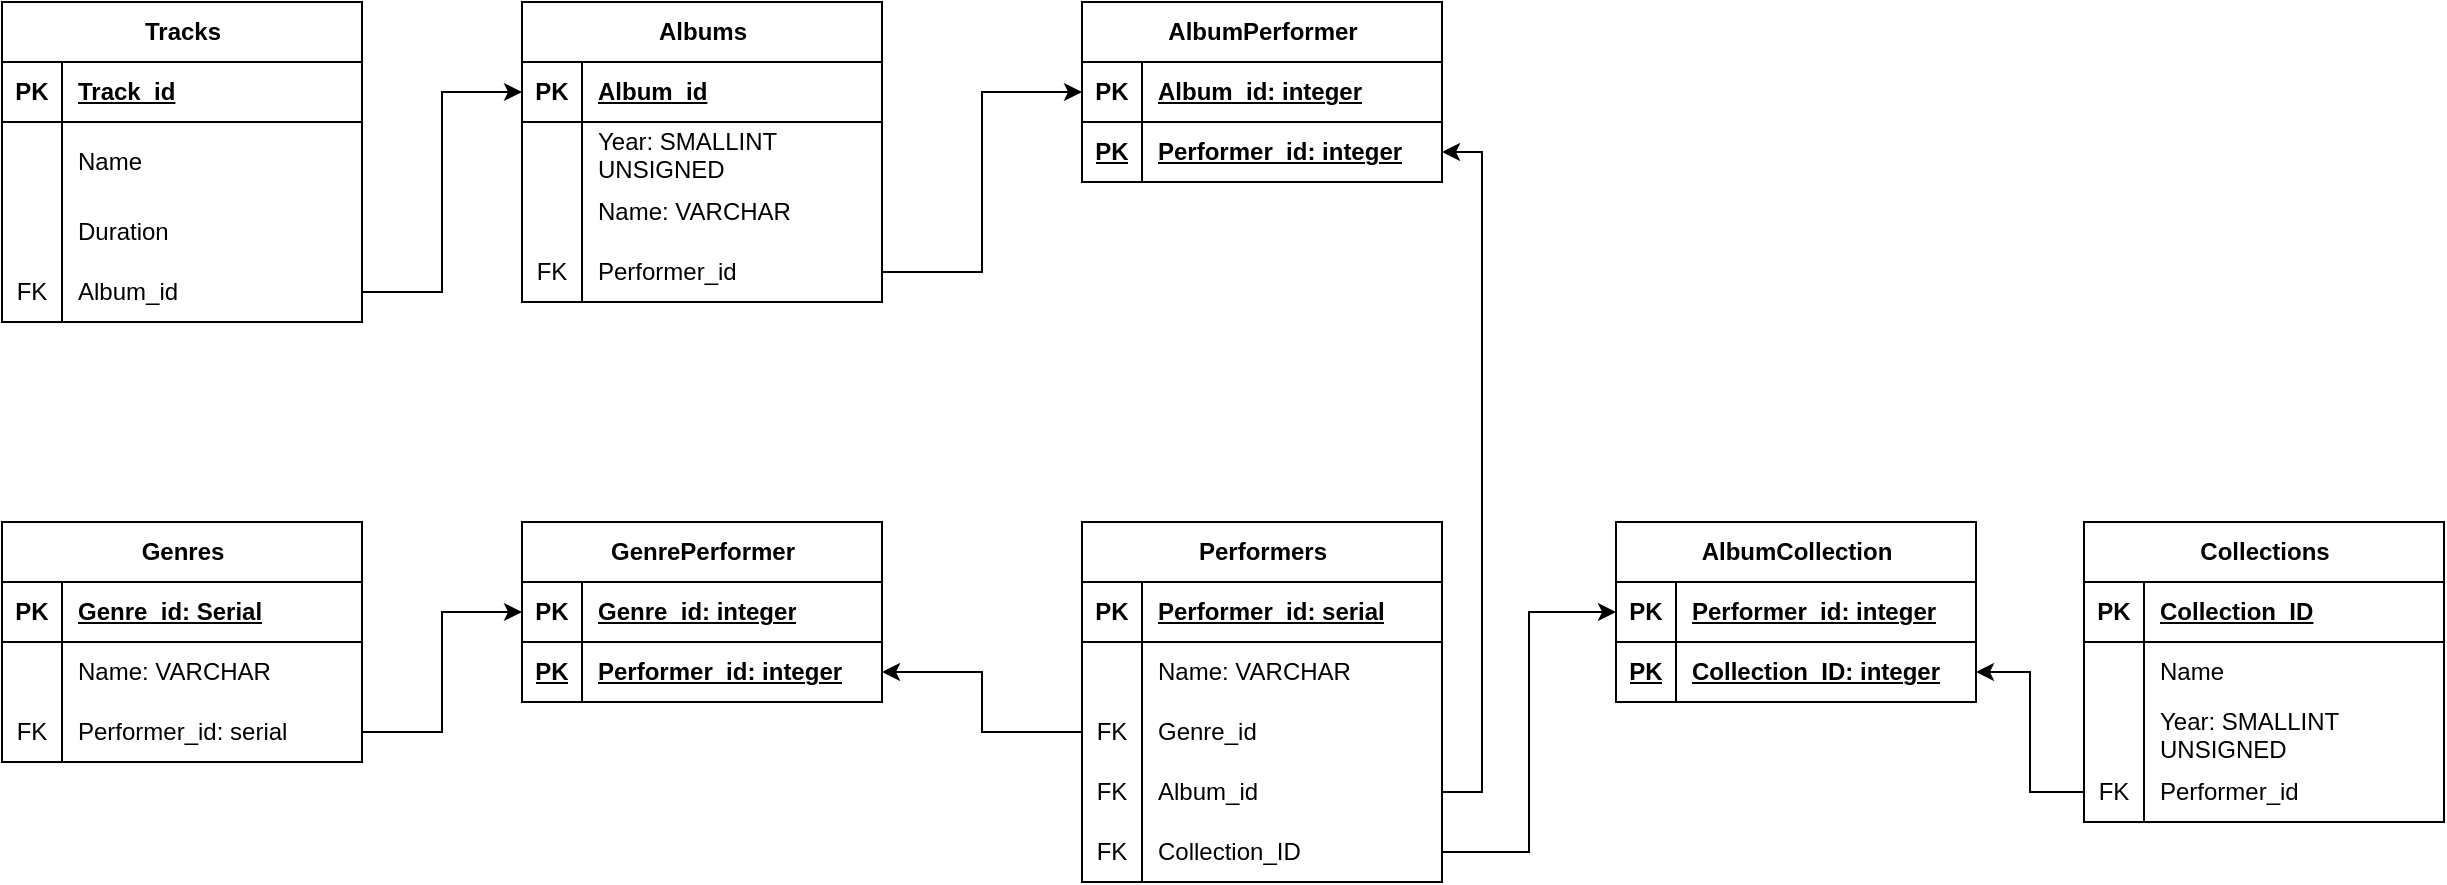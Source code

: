 <mxfile version="21.2.1" type="device">
  <diagram name="Страница 1" id="-OQx2Y8-niIy8Pu01CHN">
    <mxGraphModel dx="1569" dy="2352" grid="1" gridSize="10" guides="1" tooltips="1" connect="1" arrows="1" fold="1" page="1" pageScale="1" pageWidth="827" pageHeight="1169" math="0" shadow="0">
      <root>
        <mxCell id="0" />
        <mxCell id="1" parent="0" />
        <mxCell id="1m8zd1ala2Z2y9KxEKKw-14" value="Performers" style="shape=table;startSize=30;container=1;collapsible=1;childLayout=tableLayout;fixedRows=1;rowLines=0;fontStyle=1;align=center;resizeLast=1;html=1;" vertex="1" parent="1">
          <mxGeometry x="560" y="80" width="180" height="180" as="geometry" />
        </mxCell>
        <mxCell id="1m8zd1ala2Z2y9KxEKKw-15" value="" style="shape=tableRow;horizontal=0;startSize=0;swimlaneHead=0;swimlaneBody=0;fillColor=none;collapsible=0;dropTarget=0;points=[[0,0.5],[1,0.5]];portConstraint=eastwest;top=0;left=0;right=0;bottom=1;" vertex="1" parent="1m8zd1ala2Z2y9KxEKKw-14">
          <mxGeometry y="30" width="180" height="30" as="geometry" />
        </mxCell>
        <mxCell id="1m8zd1ala2Z2y9KxEKKw-16" value="PK" style="shape=partialRectangle;connectable=0;fillColor=none;top=0;left=0;bottom=0;right=0;fontStyle=1;overflow=hidden;whiteSpace=wrap;html=1;" vertex="1" parent="1m8zd1ala2Z2y9KxEKKw-15">
          <mxGeometry width="30" height="30" as="geometry">
            <mxRectangle width="30" height="30" as="alternateBounds" />
          </mxGeometry>
        </mxCell>
        <mxCell id="1m8zd1ala2Z2y9KxEKKw-17" value="Performer_id: serial" style="shape=partialRectangle;connectable=0;fillColor=none;top=0;left=0;bottom=0;right=0;align=left;spacingLeft=6;fontStyle=5;overflow=hidden;whiteSpace=wrap;html=1;" vertex="1" parent="1m8zd1ala2Z2y9KxEKKw-15">
          <mxGeometry x="30" width="150" height="30" as="geometry">
            <mxRectangle width="150" height="30" as="alternateBounds" />
          </mxGeometry>
        </mxCell>
        <mxCell id="1m8zd1ala2Z2y9KxEKKw-18" value="" style="shape=tableRow;horizontal=0;startSize=0;swimlaneHead=0;swimlaneBody=0;fillColor=none;collapsible=0;dropTarget=0;points=[[0,0.5],[1,0.5]];portConstraint=eastwest;top=0;left=0;right=0;bottom=0;" vertex="1" parent="1m8zd1ala2Z2y9KxEKKw-14">
          <mxGeometry y="60" width="180" height="30" as="geometry" />
        </mxCell>
        <mxCell id="1m8zd1ala2Z2y9KxEKKw-19" value="" style="shape=partialRectangle;connectable=0;fillColor=none;top=0;left=0;bottom=0;right=0;editable=1;overflow=hidden;whiteSpace=wrap;html=1;" vertex="1" parent="1m8zd1ala2Z2y9KxEKKw-18">
          <mxGeometry width="30" height="30" as="geometry">
            <mxRectangle width="30" height="30" as="alternateBounds" />
          </mxGeometry>
        </mxCell>
        <mxCell id="1m8zd1ala2Z2y9KxEKKw-20" value="Name:&amp;nbsp;VARCHAR" style="shape=partialRectangle;connectable=0;fillColor=none;top=0;left=0;bottom=0;right=0;align=left;spacingLeft=6;overflow=hidden;whiteSpace=wrap;html=1;" vertex="1" parent="1m8zd1ala2Z2y9KxEKKw-18">
          <mxGeometry x="30" width="150" height="30" as="geometry">
            <mxRectangle width="150" height="30" as="alternateBounds" />
          </mxGeometry>
        </mxCell>
        <mxCell id="1m8zd1ala2Z2y9KxEKKw-21" value="" style="shape=tableRow;horizontal=0;startSize=0;swimlaneHead=0;swimlaneBody=0;fillColor=none;collapsible=0;dropTarget=0;points=[[0,0.5],[1,0.5]];portConstraint=eastwest;top=0;left=0;right=0;bottom=0;" vertex="1" parent="1m8zd1ala2Z2y9KxEKKw-14">
          <mxGeometry y="90" width="180" height="30" as="geometry" />
        </mxCell>
        <mxCell id="1m8zd1ala2Z2y9KxEKKw-22" value="FK" style="shape=partialRectangle;connectable=0;fillColor=none;top=0;left=0;bottom=0;right=0;editable=1;overflow=hidden;whiteSpace=wrap;html=1;" vertex="1" parent="1m8zd1ala2Z2y9KxEKKw-21">
          <mxGeometry width="30" height="30" as="geometry">
            <mxRectangle width="30" height="30" as="alternateBounds" />
          </mxGeometry>
        </mxCell>
        <mxCell id="1m8zd1ala2Z2y9KxEKKw-23" value="Genre_id" style="shape=partialRectangle;connectable=0;fillColor=none;top=0;left=0;bottom=0;right=0;align=left;spacingLeft=6;overflow=hidden;whiteSpace=wrap;html=1;" vertex="1" parent="1m8zd1ala2Z2y9KxEKKw-21">
          <mxGeometry x="30" width="150" height="30" as="geometry">
            <mxRectangle width="150" height="30" as="alternateBounds" />
          </mxGeometry>
        </mxCell>
        <mxCell id="1m8zd1ala2Z2y9KxEKKw-85" value="" style="shape=tableRow;horizontal=0;startSize=0;swimlaneHead=0;swimlaneBody=0;fillColor=none;collapsible=0;dropTarget=0;points=[[0,0.5],[1,0.5]];portConstraint=eastwest;top=0;left=0;right=0;bottom=0;" vertex="1" parent="1m8zd1ala2Z2y9KxEKKw-14">
          <mxGeometry y="120" width="180" height="30" as="geometry" />
        </mxCell>
        <mxCell id="1m8zd1ala2Z2y9KxEKKw-86" value="FK" style="shape=partialRectangle;connectable=0;fillColor=none;top=0;left=0;bottom=0;right=0;editable=1;overflow=hidden;whiteSpace=wrap;html=1;" vertex="1" parent="1m8zd1ala2Z2y9KxEKKw-85">
          <mxGeometry width="30" height="30" as="geometry">
            <mxRectangle width="30" height="30" as="alternateBounds" />
          </mxGeometry>
        </mxCell>
        <mxCell id="1m8zd1ala2Z2y9KxEKKw-87" value="Album_id" style="shape=partialRectangle;connectable=0;fillColor=none;top=0;left=0;bottom=0;right=0;align=left;spacingLeft=6;overflow=hidden;whiteSpace=wrap;html=1;" vertex="1" parent="1m8zd1ala2Z2y9KxEKKw-85">
          <mxGeometry x="30" width="150" height="30" as="geometry">
            <mxRectangle width="150" height="30" as="alternateBounds" />
          </mxGeometry>
        </mxCell>
        <mxCell id="1m8zd1ala2Z2y9KxEKKw-113" value="" style="shape=tableRow;horizontal=0;startSize=0;swimlaneHead=0;swimlaneBody=0;fillColor=none;collapsible=0;dropTarget=0;points=[[0,0.5],[1,0.5]];portConstraint=eastwest;top=0;left=0;right=0;bottom=0;" vertex="1" parent="1m8zd1ala2Z2y9KxEKKw-14">
          <mxGeometry y="150" width="180" height="30" as="geometry" />
        </mxCell>
        <mxCell id="1m8zd1ala2Z2y9KxEKKw-114" value="FK" style="shape=partialRectangle;connectable=0;fillColor=none;top=0;left=0;bottom=0;right=0;editable=1;overflow=hidden;whiteSpace=wrap;html=1;" vertex="1" parent="1m8zd1ala2Z2y9KxEKKw-113">
          <mxGeometry width="30" height="30" as="geometry">
            <mxRectangle width="30" height="30" as="alternateBounds" />
          </mxGeometry>
        </mxCell>
        <mxCell id="1m8zd1ala2Z2y9KxEKKw-115" value="Collection_ID" style="shape=partialRectangle;connectable=0;fillColor=none;top=0;left=0;bottom=0;right=0;align=left;spacingLeft=6;overflow=hidden;whiteSpace=wrap;html=1;" vertex="1" parent="1m8zd1ala2Z2y9KxEKKw-113">
          <mxGeometry x="30" width="150" height="30" as="geometry">
            <mxRectangle width="150" height="30" as="alternateBounds" />
          </mxGeometry>
        </mxCell>
        <mxCell id="1m8zd1ala2Z2y9KxEKKw-24" value="Genres" style="shape=table;startSize=30;container=1;collapsible=1;childLayout=tableLayout;fixedRows=1;rowLines=0;fontStyle=1;align=center;resizeLast=1;html=1;" vertex="1" parent="1">
          <mxGeometry x="20" y="80" width="180" height="120" as="geometry" />
        </mxCell>
        <mxCell id="1m8zd1ala2Z2y9KxEKKw-25" value="" style="shape=tableRow;horizontal=0;startSize=0;swimlaneHead=0;swimlaneBody=0;fillColor=none;collapsible=0;dropTarget=0;points=[[0,0.5],[1,0.5]];portConstraint=eastwest;top=0;left=0;right=0;bottom=1;" vertex="1" parent="1m8zd1ala2Z2y9KxEKKw-24">
          <mxGeometry y="30" width="180" height="30" as="geometry" />
        </mxCell>
        <mxCell id="1m8zd1ala2Z2y9KxEKKw-26" value="PK" style="shape=partialRectangle;connectable=0;fillColor=none;top=0;left=0;bottom=0;right=0;fontStyle=1;overflow=hidden;whiteSpace=wrap;html=1;" vertex="1" parent="1m8zd1ala2Z2y9KxEKKw-25">
          <mxGeometry width="30" height="30" as="geometry">
            <mxRectangle width="30" height="30" as="alternateBounds" />
          </mxGeometry>
        </mxCell>
        <mxCell id="1m8zd1ala2Z2y9KxEKKw-27" value="Genre_id: Serial" style="shape=partialRectangle;connectable=0;fillColor=none;top=0;left=0;bottom=0;right=0;align=left;spacingLeft=6;fontStyle=5;overflow=hidden;whiteSpace=wrap;html=1;" vertex="1" parent="1m8zd1ala2Z2y9KxEKKw-25">
          <mxGeometry x="30" width="150" height="30" as="geometry">
            <mxRectangle width="150" height="30" as="alternateBounds" />
          </mxGeometry>
        </mxCell>
        <mxCell id="1m8zd1ala2Z2y9KxEKKw-28" value="" style="shape=tableRow;horizontal=0;startSize=0;swimlaneHead=0;swimlaneBody=0;fillColor=none;collapsible=0;dropTarget=0;points=[[0,0.5],[1,0.5]];portConstraint=eastwest;top=0;left=0;right=0;bottom=0;" vertex="1" parent="1m8zd1ala2Z2y9KxEKKw-24">
          <mxGeometry y="60" width="180" height="30" as="geometry" />
        </mxCell>
        <mxCell id="1m8zd1ala2Z2y9KxEKKw-29" value="" style="shape=partialRectangle;connectable=0;fillColor=none;top=0;left=0;bottom=0;right=0;editable=1;overflow=hidden;whiteSpace=wrap;html=1;" vertex="1" parent="1m8zd1ala2Z2y9KxEKKw-28">
          <mxGeometry width="30" height="30" as="geometry">
            <mxRectangle width="30" height="30" as="alternateBounds" />
          </mxGeometry>
        </mxCell>
        <mxCell id="1m8zd1ala2Z2y9KxEKKw-30" value="Name: VARCHAR" style="shape=partialRectangle;connectable=0;fillColor=none;top=0;left=0;bottom=0;right=0;align=left;spacingLeft=6;overflow=hidden;whiteSpace=wrap;html=1;" vertex="1" parent="1m8zd1ala2Z2y9KxEKKw-28">
          <mxGeometry x="30" width="150" height="30" as="geometry">
            <mxRectangle width="150" height="30" as="alternateBounds" />
          </mxGeometry>
        </mxCell>
        <mxCell id="1m8zd1ala2Z2y9KxEKKw-82" value="" style="shape=tableRow;horizontal=0;startSize=0;swimlaneHead=0;swimlaneBody=0;fillColor=none;collapsible=0;dropTarget=0;points=[[0,0.5],[1,0.5]];portConstraint=eastwest;top=0;left=0;right=0;bottom=0;" vertex="1" parent="1m8zd1ala2Z2y9KxEKKw-24">
          <mxGeometry y="90" width="180" height="30" as="geometry" />
        </mxCell>
        <mxCell id="1m8zd1ala2Z2y9KxEKKw-83" value="FK" style="shape=partialRectangle;connectable=0;fillColor=none;top=0;left=0;bottom=0;right=0;editable=1;overflow=hidden;whiteSpace=wrap;html=1;" vertex="1" parent="1m8zd1ala2Z2y9KxEKKw-82">
          <mxGeometry width="30" height="30" as="geometry">
            <mxRectangle width="30" height="30" as="alternateBounds" />
          </mxGeometry>
        </mxCell>
        <mxCell id="1m8zd1ala2Z2y9KxEKKw-84" value="Performer_id: serial" style="shape=partialRectangle;connectable=0;fillColor=none;top=0;left=0;bottom=0;right=0;align=left;spacingLeft=6;overflow=hidden;whiteSpace=wrap;html=1;" vertex="1" parent="1m8zd1ala2Z2y9KxEKKw-82">
          <mxGeometry x="30" width="150" height="30" as="geometry">
            <mxRectangle width="150" height="30" as="alternateBounds" />
          </mxGeometry>
        </mxCell>
        <mxCell id="1m8zd1ala2Z2y9KxEKKw-31" value="Albums" style="shape=table;startSize=30;container=1;collapsible=1;childLayout=tableLayout;fixedRows=1;rowLines=0;fontStyle=1;align=center;resizeLast=1;html=1;" vertex="1" parent="1">
          <mxGeometry x="280" y="-180" width="180" height="150" as="geometry" />
        </mxCell>
        <mxCell id="1m8zd1ala2Z2y9KxEKKw-32" value="" style="shape=tableRow;horizontal=0;startSize=0;swimlaneHead=0;swimlaneBody=0;fillColor=none;collapsible=0;dropTarget=0;points=[[0,0.5],[1,0.5]];portConstraint=eastwest;top=0;left=0;right=0;bottom=1;" vertex="1" parent="1m8zd1ala2Z2y9KxEKKw-31">
          <mxGeometry y="30" width="180" height="30" as="geometry" />
        </mxCell>
        <mxCell id="1m8zd1ala2Z2y9KxEKKw-33" value="PK" style="shape=partialRectangle;connectable=0;fillColor=none;top=0;left=0;bottom=0;right=0;fontStyle=1;overflow=hidden;whiteSpace=wrap;html=1;" vertex="1" parent="1m8zd1ala2Z2y9KxEKKw-32">
          <mxGeometry width="30" height="30" as="geometry">
            <mxRectangle width="30" height="30" as="alternateBounds" />
          </mxGeometry>
        </mxCell>
        <mxCell id="1m8zd1ala2Z2y9KxEKKw-34" value="Album_id" style="shape=partialRectangle;connectable=0;fillColor=none;top=0;left=0;bottom=0;right=0;align=left;spacingLeft=6;fontStyle=5;overflow=hidden;whiteSpace=wrap;html=1;" vertex="1" parent="1m8zd1ala2Z2y9KxEKKw-32">
          <mxGeometry x="30" width="150" height="30" as="geometry">
            <mxRectangle width="150" height="30" as="alternateBounds" />
          </mxGeometry>
        </mxCell>
        <mxCell id="1m8zd1ala2Z2y9KxEKKw-35" value="" style="shape=tableRow;horizontal=0;startSize=0;swimlaneHead=0;swimlaneBody=0;fillColor=none;collapsible=0;dropTarget=0;points=[[0,0.5],[1,0.5]];portConstraint=eastwest;top=0;left=0;right=0;bottom=0;" vertex="1" parent="1m8zd1ala2Z2y9KxEKKw-31">
          <mxGeometry y="60" width="180" height="30" as="geometry" />
        </mxCell>
        <mxCell id="1m8zd1ala2Z2y9KxEKKw-36" value="" style="shape=partialRectangle;connectable=0;fillColor=none;top=0;left=0;bottom=0;right=0;editable=1;overflow=hidden;whiteSpace=wrap;html=1;" vertex="1" parent="1m8zd1ala2Z2y9KxEKKw-35">
          <mxGeometry width="30" height="30" as="geometry">
            <mxRectangle width="30" height="30" as="alternateBounds" />
          </mxGeometry>
        </mxCell>
        <mxCell id="1m8zd1ala2Z2y9KxEKKw-37" value="Year: SMALLINT UNSIGNED" style="shape=partialRectangle;connectable=0;fillColor=none;top=0;left=0;bottom=0;right=0;align=left;spacingLeft=6;overflow=hidden;whiteSpace=wrap;html=1;" vertex="1" parent="1m8zd1ala2Z2y9KxEKKw-35">
          <mxGeometry x="30" width="150" height="30" as="geometry">
            <mxRectangle width="150" height="30" as="alternateBounds" />
          </mxGeometry>
        </mxCell>
        <mxCell id="1m8zd1ala2Z2y9KxEKKw-38" value="" style="shape=tableRow;horizontal=0;startSize=0;swimlaneHead=0;swimlaneBody=0;fillColor=none;collapsible=0;dropTarget=0;points=[[0,0.5],[1,0.5]];portConstraint=eastwest;top=0;left=0;right=0;bottom=0;" vertex="1" parent="1m8zd1ala2Z2y9KxEKKw-31">
          <mxGeometry y="90" width="180" height="30" as="geometry" />
        </mxCell>
        <mxCell id="1m8zd1ala2Z2y9KxEKKw-39" value="" style="shape=partialRectangle;connectable=0;fillColor=none;top=0;left=0;bottom=0;right=0;editable=1;overflow=hidden;whiteSpace=wrap;html=1;" vertex="1" parent="1m8zd1ala2Z2y9KxEKKw-38">
          <mxGeometry width="30" height="30" as="geometry">
            <mxRectangle width="30" height="30" as="alternateBounds" />
          </mxGeometry>
        </mxCell>
        <mxCell id="1m8zd1ala2Z2y9KxEKKw-40" value="Name:&amp;nbsp;VARCHAR" style="shape=partialRectangle;connectable=0;fillColor=none;top=0;left=0;bottom=0;right=0;align=left;spacingLeft=6;overflow=hidden;whiteSpace=wrap;html=1;" vertex="1" parent="1m8zd1ala2Z2y9KxEKKw-38">
          <mxGeometry x="30" width="150" height="30" as="geometry">
            <mxRectangle width="150" height="30" as="alternateBounds" />
          </mxGeometry>
        </mxCell>
        <mxCell id="1m8zd1ala2Z2y9KxEKKw-41" value="" style="shape=tableRow;horizontal=0;startSize=0;swimlaneHead=0;swimlaneBody=0;fillColor=none;collapsible=0;dropTarget=0;points=[[0,0.5],[1,0.5]];portConstraint=eastwest;top=0;left=0;right=0;bottom=0;" vertex="1" parent="1m8zd1ala2Z2y9KxEKKw-31">
          <mxGeometry y="120" width="180" height="30" as="geometry" />
        </mxCell>
        <mxCell id="1m8zd1ala2Z2y9KxEKKw-42" value="FK" style="shape=partialRectangle;connectable=0;fillColor=none;top=0;left=0;bottom=0;right=0;editable=1;overflow=hidden;whiteSpace=wrap;html=1;" vertex="1" parent="1m8zd1ala2Z2y9KxEKKw-41">
          <mxGeometry width="30" height="30" as="geometry">
            <mxRectangle width="30" height="30" as="alternateBounds" />
          </mxGeometry>
        </mxCell>
        <mxCell id="1m8zd1ala2Z2y9KxEKKw-43" value="Performer_id" style="shape=partialRectangle;connectable=0;fillColor=none;top=0;left=0;bottom=0;right=0;align=left;spacingLeft=6;overflow=hidden;whiteSpace=wrap;html=1;" vertex="1" parent="1m8zd1ala2Z2y9KxEKKw-41">
          <mxGeometry x="30" width="150" height="30" as="geometry">
            <mxRectangle width="150" height="30" as="alternateBounds" />
          </mxGeometry>
        </mxCell>
        <mxCell id="1m8zd1ala2Z2y9KxEKKw-44" value="Tracks" style="shape=table;startSize=30;container=1;collapsible=1;childLayout=tableLayout;fixedRows=1;rowLines=0;fontStyle=1;align=center;resizeLast=1;html=1;" vertex="1" parent="1">
          <mxGeometry x="20" y="-180" width="180" height="160" as="geometry" />
        </mxCell>
        <mxCell id="1m8zd1ala2Z2y9KxEKKw-45" value="" style="shape=tableRow;horizontal=0;startSize=0;swimlaneHead=0;swimlaneBody=0;fillColor=none;collapsible=0;dropTarget=0;points=[[0,0.5],[1,0.5]];portConstraint=eastwest;top=0;left=0;right=0;bottom=1;" vertex="1" parent="1m8zd1ala2Z2y9KxEKKw-44">
          <mxGeometry y="30" width="180" height="30" as="geometry" />
        </mxCell>
        <mxCell id="1m8zd1ala2Z2y9KxEKKw-46" value="PK" style="shape=partialRectangle;connectable=0;fillColor=none;top=0;left=0;bottom=0;right=0;fontStyle=1;overflow=hidden;whiteSpace=wrap;html=1;" vertex="1" parent="1m8zd1ala2Z2y9KxEKKw-45">
          <mxGeometry width="30" height="30" as="geometry">
            <mxRectangle width="30" height="30" as="alternateBounds" />
          </mxGeometry>
        </mxCell>
        <mxCell id="1m8zd1ala2Z2y9KxEKKw-47" value="Track_id" style="shape=partialRectangle;connectable=0;fillColor=none;top=0;left=0;bottom=0;right=0;align=left;spacingLeft=6;fontStyle=5;overflow=hidden;whiteSpace=wrap;html=1;" vertex="1" parent="1m8zd1ala2Z2y9KxEKKw-45">
          <mxGeometry x="30" width="150" height="30" as="geometry">
            <mxRectangle width="150" height="30" as="alternateBounds" />
          </mxGeometry>
        </mxCell>
        <mxCell id="1m8zd1ala2Z2y9KxEKKw-48" value="" style="shape=tableRow;horizontal=0;startSize=0;swimlaneHead=0;swimlaneBody=0;fillColor=none;collapsible=0;dropTarget=0;points=[[0,0.5],[1,0.5]];portConstraint=eastwest;top=0;left=0;right=0;bottom=0;" vertex="1" parent="1m8zd1ala2Z2y9KxEKKw-44">
          <mxGeometry y="60" width="180" height="40" as="geometry" />
        </mxCell>
        <mxCell id="1m8zd1ala2Z2y9KxEKKw-49" value="" style="shape=partialRectangle;connectable=0;fillColor=none;top=0;left=0;bottom=0;right=0;editable=1;overflow=hidden;whiteSpace=wrap;html=1;" vertex="1" parent="1m8zd1ala2Z2y9KxEKKw-48">
          <mxGeometry width="30" height="40" as="geometry">
            <mxRectangle width="30" height="40" as="alternateBounds" />
          </mxGeometry>
        </mxCell>
        <mxCell id="1m8zd1ala2Z2y9KxEKKw-50" value="Name" style="shape=partialRectangle;connectable=0;fillColor=none;top=0;left=0;bottom=0;right=0;align=left;spacingLeft=6;overflow=hidden;whiteSpace=wrap;html=1;" vertex="1" parent="1m8zd1ala2Z2y9KxEKKw-48">
          <mxGeometry x="30" width="150" height="40" as="geometry">
            <mxRectangle width="150" height="40" as="alternateBounds" />
          </mxGeometry>
        </mxCell>
        <mxCell id="1m8zd1ala2Z2y9KxEKKw-51" value="" style="shape=tableRow;horizontal=0;startSize=0;swimlaneHead=0;swimlaneBody=0;fillColor=none;collapsible=0;dropTarget=0;points=[[0,0.5],[1,0.5]];portConstraint=eastwest;top=0;left=0;right=0;bottom=0;" vertex="1" parent="1m8zd1ala2Z2y9KxEKKw-44">
          <mxGeometry y="100" width="180" height="30" as="geometry" />
        </mxCell>
        <mxCell id="1m8zd1ala2Z2y9KxEKKw-52" value="" style="shape=partialRectangle;connectable=0;fillColor=none;top=0;left=0;bottom=0;right=0;editable=1;overflow=hidden;whiteSpace=wrap;html=1;" vertex="1" parent="1m8zd1ala2Z2y9KxEKKw-51">
          <mxGeometry width="30" height="30" as="geometry">
            <mxRectangle width="30" height="30" as="alternateBounds" />
          </mxGeometry>
        </mxCell>
        <mxCell id="1m8zd1ala2Z2y9KxEKKw-53" value="Duration" style="shape=partialRectangle;connectable=0;fillColor=none;top=0;left=0;bottom=0;right=0;align=left;spacingLeft=6;overflow=hidden;whiteSpace=wrap;html=1;" vertex="1" parent="1m8zd1ala2Z2y9KxEKKw-51">
          <mxGeometry x="30" width="150" height="30" as="geometry">
            <mxRectangle width="150" height="30" as="alternateBounds" />
          </mxGeometry>
        </mxCell>
        <mxCell id="1m8zd1ala2Z2y9KxEKKw-54" value="" style="shape=tableRow;horizontal=0;startSize=0;swimlaneHead=0;swimlaneBody=0;fillColor=none;collapsible=0;dropTarget=0;points=[[0,0.5],[1,0.5]];portConstraint=eastwest;top=0;left=0;right=0;bottom=0;" vertex="1" parent="1m8zd1ala2Z2y9KxEKKw-44">
          <mxGeometry y="130" width="180" height="30" as="geometry" />
        </mxCell>
        <mxCell id="1m8zd1ala2Z2y9KxEKKw-55" value="FK" style="shape=partialRectangle;connectable=0;fillColor=none;top=0;left=0;bottom=0;right=0;editable=1;overflow=hidden;whiteSpace=wrap;html=1;" vertex="1" parent="1m8zd1ala2Z2y9KxEKKw-54">
          <mxGeometry width="30" height="30" as="geometry">
            <mxRectangle width="30" height="30" as="alternateBounds" />
          </mxGeometry>
        </mxCell>
        <mxCell id="1m8zd1ala2Z2y9KxEKKw-56" value="Album_id" style="shape=partialRectangle;connectable=0;fillColor=none;top=0;left=0;bottom=0;right=0;align=left;spacingLeft=6;overflow=hidden;whiteSpace=wrap;html=1;" vertex="1" parent="1m8zd1ala2Z2y9KxEKKw-54">
          <mxGeometry x="30" width="150" height="30" as="geometry">
            <mxRectangle width="150" height="30" as="alternateBounds" />
          </mxGeometry>
        </mxCell>
        <mxCell id="1m8zd1ala2Z2y9KxEKKw-60" value="Collections" style="shape=table;startSize=30;container=1;collapsible=1;childLayout=tableLayout;fixedRows=1;rowLines=0;fontStyle=1;align=center;resizeLast=1;html=1;" vertex="1" parent="1">
          <mxGeometry x="1061" y="80" width="180" height="150" as="geometry" />
        </mxCell>
        <mxCell id="1m8zd1ala2Z2y9KxEKKw-61" value="" style="shape=tableRow;horizontal=0;startSize=0;swimlaneHead=0;swimlaneBody=0;fillColor=none;collapsible=0;dropTarget=0;points=[[0,0.5],[1,0.5]];portConstraint=eastwest;top=0;left=0;right=0;bottom=1;" vertex="1" parent="1m8zd1ala2Z2y9KxEKKw-60">
          <mxGeometry y="30" width="180" height="30" as="geometry" />
        </mxCell>
        <mxCell id="1m8zd1ala2Z2y9KxEKKw-62" value="PK" style="shape=partialRectangle;connectable=0;fillColor=none;top=0;left=0;bottom=0;right=0;fontStyle=1;overflow=hidden;whiteSpace=wrap;html=1;" vertex="1" parent="1m8zd1ala2Z2y9KxEKKw-61">
          <mxGeometry width="30" height="30" as="geometry">
            <mxRectangle width="30" height="30" as="alternateBounds" />
          </mxGeometry>
        </mxCell>
        <mxCell id="1m8zd1ala2Z2y9KxEKKw-63" value="Collection_ID" style="shape=partialRectangle;connectable=0;fillColor=none;top=0;left=0;bottom=0;right=0;align=left;spacingLeft=6;fontStyle=5;overflow=hidden;whiteSpace=wrap;html=1;" vertex="1" parent="1m8zd1ala2Z2y9KxEKKw-61">
          <mxGeometry x="30" width="150" height="30" as="geometry">
            <mxRectangle width="150" height="30" as="alternateBounds" />
          </mxGeometry>
        </mxCell>
        <mxCell id="1m8zd1ala2Z2y9KxEKKw-64" value="" style="shape=tableRow;horizontal=0;startSize=0;swimlaneHead=0;swimlaneBody=0;fillColor=none;collapsible=0;dropTarget=0;points=[[0,0.5],[1,0.5]];portConstraint=eastwest;top=0;left=0;right=0;bottom=0;" vertex="1" parent="1m8zd1ala2Z2y9KxEKKw-60">
          <mxGeometry y="60" width="180" height="30" as="geometry" />
        </mxCell>
        <mxCell id="1m8zd1ala2Z2y9KxEKKw-65" value="" style="shape=partialRectangle;connectable=0;fillColor=none;top=0;left=0;bottom=0;right=0;editable=1;overflow=hidden;whiteSpace=wrap;html=1;" vertex="1" parent="1m8zd1ala2Z2y9KxEKKw-64">
          <mxGeometry width="30" height="30" as="geometry">
            <mxRectangle width="30" height="30" as="alternateBounds" />
          </mxGeometry>
        </mxCell>
        <mxCell id="1m8zd1ala2Z2y9KxEKKw-66" value="Name" style="shape=partialRectangle;connectable=0;fillColor=none;top=0;left=0;bottom=0;right=0;align=left;spacingLeft=6;overflow=hidden;whiteSpace=wrap;html=1;" vertex="1" parent="1m8zd1ala2Z2y9KxEKKw-64">
          <mxGeometry x="30" width="150" height="30" as="geometry">
            <mxRectangle width="150" height="30" as="alternateBounds" />
          </mxGeometry>
        </mxCell>
        <mxCell id="1m8zd1ala2Z2y9KxEKKw-67" value="" style="shape=tableRow;horizontal=0;startSize=0;swimlaneHead=0;swimlaneBody=0;fillColor=none;collapsible=0;dropTarget=0;points=[[0,0.5],[1,0.5]];portConstraint=eastwest;top=0;left=0;right=0;bottom=0;" vertex="1" parent="1m8zd1ala2Z2y9KxEKKw-60">
          <mxGeometry y="90" width="180" height="30" as="geometry" />
        </mxCell>
        <mxCell id="1m8zd1ala2Z2y9KxEKKw-68" value="" style="shape=partialRectangle;connectable=0;fillColor=none;top=0;left=0;bottom=0;right=0;editable=1;overflow=hidden;whiteSpace=wrap;html=1;" vertex="1" parent="1m8zd1ala2Z2y9KxEKKw-67">
          <mxGeometry width="30" height="30" as="geometry">
            <mxRectangle width="30" height="30" as="alternateBounds" />
          </mxGeometry>
        </mxCell>
        <mxCell id="1m8zd1ala2Z2y9KxEKKw-69" value="Year: SMALLINT UNSIGNED" style="shape=partialRectangle;connectable=0;fillColor=none;top=0;left=0;bottom=0;right=0;align=left;spacingLeft=6;overflow=hidden;whiteSpace=wrap;html=1;" vertex="1" parent="1m8zd1ala2Z2y9KxEKKw-67">
          <mxGeometry x="30" width="150" height="30" as="geometry">
            <mxRectangle width="150" height="30" as="alternateBounds" />
          </mxGeometry>
        </mxCell>
        <mxCell id="1m8zd1ala2Z2y9KxEKKw-110" value="" style="shape=tableRow;horizontal=0;startSize=0;swimlaneHead=0;swimlaneBody=0;fillColor=none;collapsible=0;dropTarget=0;points=[[0,0.5],[1,0.5]];portConstraint=eastwest;top=0;left=0;right=0;bottom=0;" vertex="1" parent="1m8zd1ala2Z2y9KxEKKw-60">
          <mxGeometry y="120" width="180" height="30" as="geometry" />
        </mxCell>
        <mxCell id="1m8zd1ala2Z2y9KxEKKw-111" value="FK" style="shape=partialRectangle;connectable=0;fillColor=none;top=0;left=0;bottom=0;right=0;editable=1;overflow=hidden;whiteSpace=wrap;html=1;" vertex="1" parent="1m8zd1ala2Z2y9KxEKKw-110">
          <mxGeometry width="30" height="30" as="geometry">
            <mxRectangle width="30" height="30" as="alternateBounds" />
          </mxGeometry>
        </mxCell>
        <mxCell id="1m8zd1ala2Z2y9KxEKKw-112" value="Performer_id" style="shape=partialRectangle;connectable=0;fillColor=none;top=0;left=0;bottom=0;right=0;align=left;spacingLeft=6;overflow=hidden;whiteSpace=wrap;html=1;" vertex="1" parent="1m8zd1ala2Z2y9KxEKKw-110">
          <mxGeometry x="30" width="150" height="30" as="geometry">
            <mxRectangle width="150" height="30" as="alternateBounds" />
          </mxGeometry>
        </mxCell>
        <mxCell id="1m8zd1ala2Z2y9KxEKKw-73" value="GenrePerformer" style="shape=table;startSize=30;container=1;collapsible=1;childLayout=tableLayout;fixedRows=1;rowLines=0;fontStyle=1;align=center;resizeLast=1;html=1;" vertex="1" parent="1">
          <mxGeometry x="280" y="80" width="180" height="90" as="geometry" />
        </mxCell>
        <mxCell id="1m8zd1ala2Z2y9KxEKKw-74" value="" style="shape=tableRow;horizontal=0;startSize=0;swimlaneHead=0;swimlaneBody=0;fillColor=none;collapsible=0;dropTarget=0;points=[[0,0.5],[1,0.5]];portConstraint=eastwest;top=0;left=0;right=0;bottom=1;" vertex="1" parent="1m8zd1ala2Z2y9KxEKKw-73">
          <mxGeometry y="30" width="180" height="30" as="geometry" />
        </mxCell>
        <mxCell id="1m8zd1ala2Z2y9KxEKKw-75" value="PK" style="shape=partialRectangle;connectable=0;fillColor=none;top=0;left=0;bottom=0;right=0;fontStyle=1;overflow=hidden;whiteSpace=wrap;html=1;" vertex="1" parent="1m8zd1ala2Z2y9KxEKKw-74">
          <mxGeometry width="30" height="30" as="geometry">
            <mxRectangle width="30" height="30" as="alternateBounds" />
          </mxGeometry>
        </mxCell>
        <mxCell id="1m8zd1ala2Z2y9KxEKKw-76" value="Genre_id: integer" style="shape=partialRectangle;connectable=0;fillColor=none;top=0;left=0;bottom=0;right=0;align=left;spacingLeft=6;fontStyle=5;overflow=hidden;whiteSpace=wrap;html=1;" vertex="1" parent="1m8zd1ala2Z2y9KxEKKw-74">
          <mxGeometry x="30" width="150" height="30" as="geometry">
            <mxRectangle width="150" height="30" as="alternateBounds" />
          </mxGeometry>
        </mxCell>
        <mxCell id="1m8zd1ala2Z2y9KxEKKw-77" value="" style="shape=tableRow;horizontal=0;startSize=0;swimlaneHead=0;swimlaneBody=0;fillColor=none;collapsible=0;dropTarget=0;points=[[0,0.5],[1,0.5]];portConstraint=eastwest;top=0;left=0;right=0;bottom=0;" vertex="1" parent="1m8zd1ala2Z2y9KxEKKw-73">
          <mxGeometry y="60" width="180" height="30" as="geometry" />
        </mxCell>
        <mxCell id="1m8zd1ala2Z2y9KxEKKw-78" value="&lt;b&gt;&lt;u&gt;PK&lt;/u&gt;&lt;/b&gt;" style="shape=partialRectangle;connectable=0;fillColor=none;top=0;left=0;bottom=0;right=0;editable=1;overflow=hidden;whiteSpace=wrap;html=1;" vertex="1" parent="1m8zd1ala2Z2y9KxEKKw-77">
          <mxGeometry width="30" height="30" as="geometry">
            <mxRectangle width="30" height="30" as="alternateBounds" />
          </mxGeometry>
        </mxCell>
        <mxCell id="1m8zd1ala2Z2y9KxEKKw-79" value="&lt;u&gt;&lt;b&gt;Performer_id:&amp;nbsp;integer&lt;/b&gt;&lt;/u&gt;" style="shape=partialRectangle;connectable=0;fillColor=none;top=0;left=0;bottom=0;right=0;align=left;spacingLeft=6;overflow=hidden;whiteSpace=wrap;html=1;" vertex="1" parent="1m8zd1ala2Z2y9KxEKKw-77">
          <mxGeometry x="30" width="150" height="30" as="geometry">
            <mxRectangle width="150" height="30" as="alternateBounds" />
          </mxGeometry>
        </mxCell>
        <mxCell id="1m8zd1ala2Z2y9KxEKKw-88" value="AlbumPerformer" style="shape=table;startSize=30;container=1;collapsible=1;childLayout=tableLayout;fixedRows=1;rowLines=0;fontStyle=1;align=center;resizeLast=1;html=1;" vertex="1" parent="1">
          <mxGeometry x="560" y="-180" width="180" height="90" as="geometry" />
        </mxCell>
        <mxCell id="1m8zd1ala2Z2y9KxEKKw-89" value="" style="shape=tableRow;horizontal=0;startSize=0;swimlaneHead=0;swimlaneBody=0;fillColor=none;collapsible=0;dropTarget=0;points=[[0,0.5],[1,0.5]];portConstraint=eastwest;top=0;left=0;right=0;bottom=1;" vertex="1" parent="1m8zd1ala2Z2y9KxEKKw-88">
          <mxGeometry y="30" width="180" height="30" as="geometry" />
        </mxCell>
        <mxCell id="1m8zd1ala2Z2y9KxEKKw-90" value="PK" style="shape=partialRectangle;connectable=0;fillColor=none;top=0;left=0;bottom=0;right=0;fontStyle=1;overflow=hidden;whiteSpace=wrap;html=1;" vertex="1" parent="1m8zd1ala2Z2y9KxEKKw-89">
          <mxGeometry width="30" height="30" as="geometry">
            <mxRectangle width="30" height="30" as="alternateBounds" />
          </mxGeometry>
        </mxCell>
        <mxCell id="1m8zd1ala2Z2y9KxEKKw-91" value="Album_id: integer" style="shape=partialRectangle;connectable=0;fillColor=none;top=0;left=0;bottom=0;right=0;align=left;spacingLeft=6;fontStyle=5;overflow=hidden;whiteSpace=wrap;html=1;" vertex="1" parent="1m8zd1ala2Z2y9KxEKKw-89">
          <mxGeometry x="30" width="150" height="30" as="geometry">
            <mxRectangle width="150" height="30" as="alternateBounds" />
          </mxGeometry>
        </mxCell>
        <mxCell id="1m8zd1ala2Z2y9KxEKKw-92" value="" style="shape=tableRow;horizontal=0;startSize=0;swimlaneHead=0;swimlaneBody=0;fillColor=none;collapsible=0;dropTarget=0;points=[[0,0.5],[1,0.5]];portConstraint=eastwest;top=0;left=0;right=0;bottom=0;" vertex="1" parent="1m8zd1ala2Z2y9KxEKKw-88">
          <mxGeometry y="60" width="180" height="30" as="geometry" />
        </mxCell>
        <mxCell id="1m8zd1ala2Z2y9KxEKKw-93" value="&lt;b&gt;&lt;u&gt;PK&lt;/u&gt;&lt;/b&gt;" style="shape=partialRectangle;connectable=0;fillColor=none;top=0;left=0;bottom=0;right=0;editable=1;overflow=hidden;whiteSpace=wrap;html=1;" vertex="1" parent="1m8zd1ala2Z2y9KxEKKw-92">
          <mxGeometry width="30" height="30" as="geometry">
            <mxRectangle width="30" height="30" as="alternateBounds" />
          </mxGeometry>
        </mxCell>
        <mxCell id="1m8zd1ala2Z2y9KxEKKw-94" value="&lt;u&gt;&lt;b&gt;Performer_id:&amp;nbsp;integer&lt;/b&gt;&lt;/u&gt;" style="shape=partialRectangle;connectable=0;fillColor=none;top=0;left=0;bottom=0;right=0;align=left;spacingLeft=6;overflow=hidden;whiteSpace=wrap;html=1;" vertex="1" parent="1m8zd1ala2Z2y9KxEKKw-92">
          <mxGeometry x="30" width="150" height="30" as="geometry">
            <mxRectangle width="150" height="30" as="alternateBounds" />
          </mxGeometry>
        </mxCell>
        <mxCell id="1m8zd1ala2Z2y9KxEKKw-98" style="edgeStyle=orthogonalEdgeStyle;rounded=0;orthogonalLoop=1;jettySize=auto;html=1;exitX=1;exitY=0.5;exitDx=0;exitDy=0;entryX=0;entryY=0.5;entryDx=0;entryDy=0;" edge="1" parent="1" source="1m8zd1ala2Z2y9KxEKKw-54" target="1m8zd1ala2Z2y9KxEKKw-32">
          <mxGeometry relative="1" as="geometry" />
        </mxCell>
        <mxCell id="1m8zd1ala2Z2y9KxEKKw-99" style="edgeStyle=orthogonalEdgeStyle;rounded=0;orthogonalLoop=1;jettySize=auto;html=1;exitX=1;exitY=0.5;exitDx=0;exitDy=0;" edge="1" parent="1" source="1m8zd1ala2Z2y9KxEKKw-82" target="1m8zd1ala2Z2y9KxEKKw-74">
          <mxGeometry relative="1" as="geometry" />
        </mxCell>
        <mxCell id="1m8zd1ala2Z2y9KxEKKw-101" style="edgeStyle=orthogonalEdgeStyle;rounded=0;orthogonalLoop=1;jettySize=auto;html=1;exitX=1;exitY=0.5;exitDx=0;exitDy=0;entryX=0;entryY=0.5;entryDx=0;entryDy=0;" edge="1" parent="1" source="1m8zd1ala2Z2y9KxEKKw-41" target="1m8zd1ala2Z2y9KxEKKw-89">
          <mxGeometry relative="1" as="geometry" />
        </mxCell>
        <mxCell id="1m8zd1ala2Z2y9KxEKKw-102" style="edgeStyle=orthogonalEdgeStyle;rounded=0;orthogonalLoop=1;jettySize=auto;html=1;exitX=0;exitY=0.5;exitDx=0;exitDy=0;" edge="1" parent="1" source="1m8zd1ala2Z2y9KxEKKw-21" target="1m8zd1ala2Z2y9KxEKKw-77">
          <mxGeometry relative="1" as="geometry" />
        </mxCell>
        <mxCell id="1m8zd1ala2Z2y9KxEKKw-103" style="edgeStyle=orthogonalEdgeStyle;rounded=0;orthogonalLoop=1;jettySize=auto;html=1;exitX=1;exitY=0.5;exitDx=0;exitDy=0;" edge="1" parent="1" source="1m8zd1ala2Z2y9KxEKKw-85" target="1m8zd1ala2Z2y9KxEKKw-92">
          <mxGeometry relative="1" as="geometry" />
        </mxCell>
        <mxCell id="1m8zd1ala2Z2y9KxEKKw-116" value="AlbumCollection" style="shape=table;startSize=30;container=1;collapsible=1;childLayout=tableLayout;fixedRows=1;rowLines=0;fontStyle=1;align=center;resizeLast=1;html=1;" vertex="1" parent="1">
          <mxGeometry x="827" y="80" width="180" height="90" as="geometry" />
        </mxCell>
        <mxCell id="1m8zd1ala2Z2y9KxEKKw-117" value="" style="shape=tableRow;horizontal=0;startSize=0;swimlaneHead=0;swimlaneBody=0;fillColor=none;collapsible=0;dropTarget=0;points=[[0,0.5],[1,0.5]];portConstraint=eastwest;top=0;left=0;right=0;bottom=1;" vertex="1" parent="1m8zd1ala2Z2y9KxEKKw-116">
          <mxGeometry y="30" width="180" height="30" as="geometry" />
        </mxCell>
        <mxCell id="1m8zd1ala2Z2y9KxEKKw-118" value="PK" style="shape=partialRectangle;connectable=0;fillColor=none;top=0;left=0;bottom=0;right=0;fontStyle=1;overflow=hidden;whiteSpace=wrap;html=1;" vertex="1" parent="1m8zd1ala2Z2y9KxEKKw-117">
          <mxGeometry width="30" height="30" as="geometry">
            <mxRectangle width="30" height="30" as="alternateBounds" />
          </mxGeometry>
        </mxCell>
        <mxCell id="1m8zd1ala2Z2y9KxEKKw-119" value="&lt;u style=&quot;border-color: var(--border-color); font-weight: 400;&quot;&gt;&lt;b style=&quot;border-color: var(--border-color);&quot;&gt;Performer_id:&amp;nbsp;integer&lt;/b&gt;&lt;/u&gt;" style="shape=partialRectangle;connectable=0;fillColor=none;top=0;left=0;bottom=0;right=0;align=left;spacingLeft=6;fontStyle=5;overflow=hidden;whiteSpace=wrap;html=1;" vertex="1" parent="1m8zd1ala2Z2y9KxEKKw-117">
          <mxGeometry x="30" width="150" height="30" as="geometry">
            <mxRectangle width="150" height="30" as="alternateBounds" />
          </mxGeometry>
        </mxCell>
        <mxCell id="1m8zd1ala2Z2y9KxEKKw-120" value="" style="shape=tableRow;horizontal=0;startSize=0;swimlaneHead=0;swimlaneBody=0;fillColor=none;collapsible=0;dropTarget=0;points=[[0,0.5],[1,0.5]];portConstraint=eastwest;top=0;left=0;right=0;bottom=0;" vertex="1" parent="1m8zd1ala2Z2y9KxEKKw-116">
          <mxGeometry y="60" width="180" height="30" as="geometry" />
        </mxCell>
        <mxCell id="1m8zd1ala2Z2y9KxEKKw-121" value="&lt;b&gt;&lt;u&gt;PK&lt;/u&gt;&lt;/b&gt;" style="shape=partialRectangle;connectable=0;fillColor=none;top=0;left=0;bottom=0;right=0;editable=1;overflow=hidden;whiteSpace=wrap;html=1;" vertex="1" parent="1m8zd1ala2Z2y9KxEKKw-120">
          <mxGeometry width="30" height="30" as="geometry">
            <mxRectangle width="30" height="30" as="alternateBounds" />
          </mxGeometry>
        </mxCell>
        <mxCell id="1m8zd1ala2Z2y9KxEKKw-122" value="&lt;b&gt;&lt;u&gt;Collection_ID:&amp;nbsp;integer&lt;/u&gt;&lt;/b&gt;" style="shape=partialRectangle;connectable=0;fillColor=none;top=0;left=0;bottom=0;right=0;align=left;spacingLeft=6;overflow=hidden;whiteSpace=wrap;html=1;" vertex="1" parent="1m8zd1ala2Z2y9KxEKKw-120">
          <mxGeometry x="30" width="150" height="30" as="geometry">
            <mxRectangle width="150" height="30" as="alternateBounds" />
          </mxGeometry>
        </mxCell>
        <mxCell id="1m8zd1ala2Z2y9KxEKKw-123" style="edgeStyle=orthogonalEdgeStyle;rounded=0;orthogonalLoop=1;jettySize=auto;html=1;exitX=1;exitY=0.5;exitDx=0;exitDy=0;entryX=0;entryY=0.5;entryDx=0;entryDy=0;" edge="1" parent="1" source="1m8zd1ala2Z2y9KxEKKw-113" target="1m8zd1ala2Z2y9KxEKKw-117">
          <mxGeometry relative="1" as="geometry" />
        </mxCell>
        <mxCell id="1m8zd1ala2Z2y9KxEKKw-124" style="edgeStyle=orthogonalEdgeStyle;rounded=0;orthogonalLoop=1;jettySize=auto;html=1;exitX=0;exitY=0.5;exitDx=0;exitDy=0;" edge="1" parent="1" source="1m8zd1ala2Z2y9KxEKKw-110" target="1m8zd1ala2Z2y9KxEKKw-120">
          <mxGeometry relative="1" as="geometry" />
        </mxCell>
      </root>
    </mxGraphModel>
  </diagram>
</mxfile>
